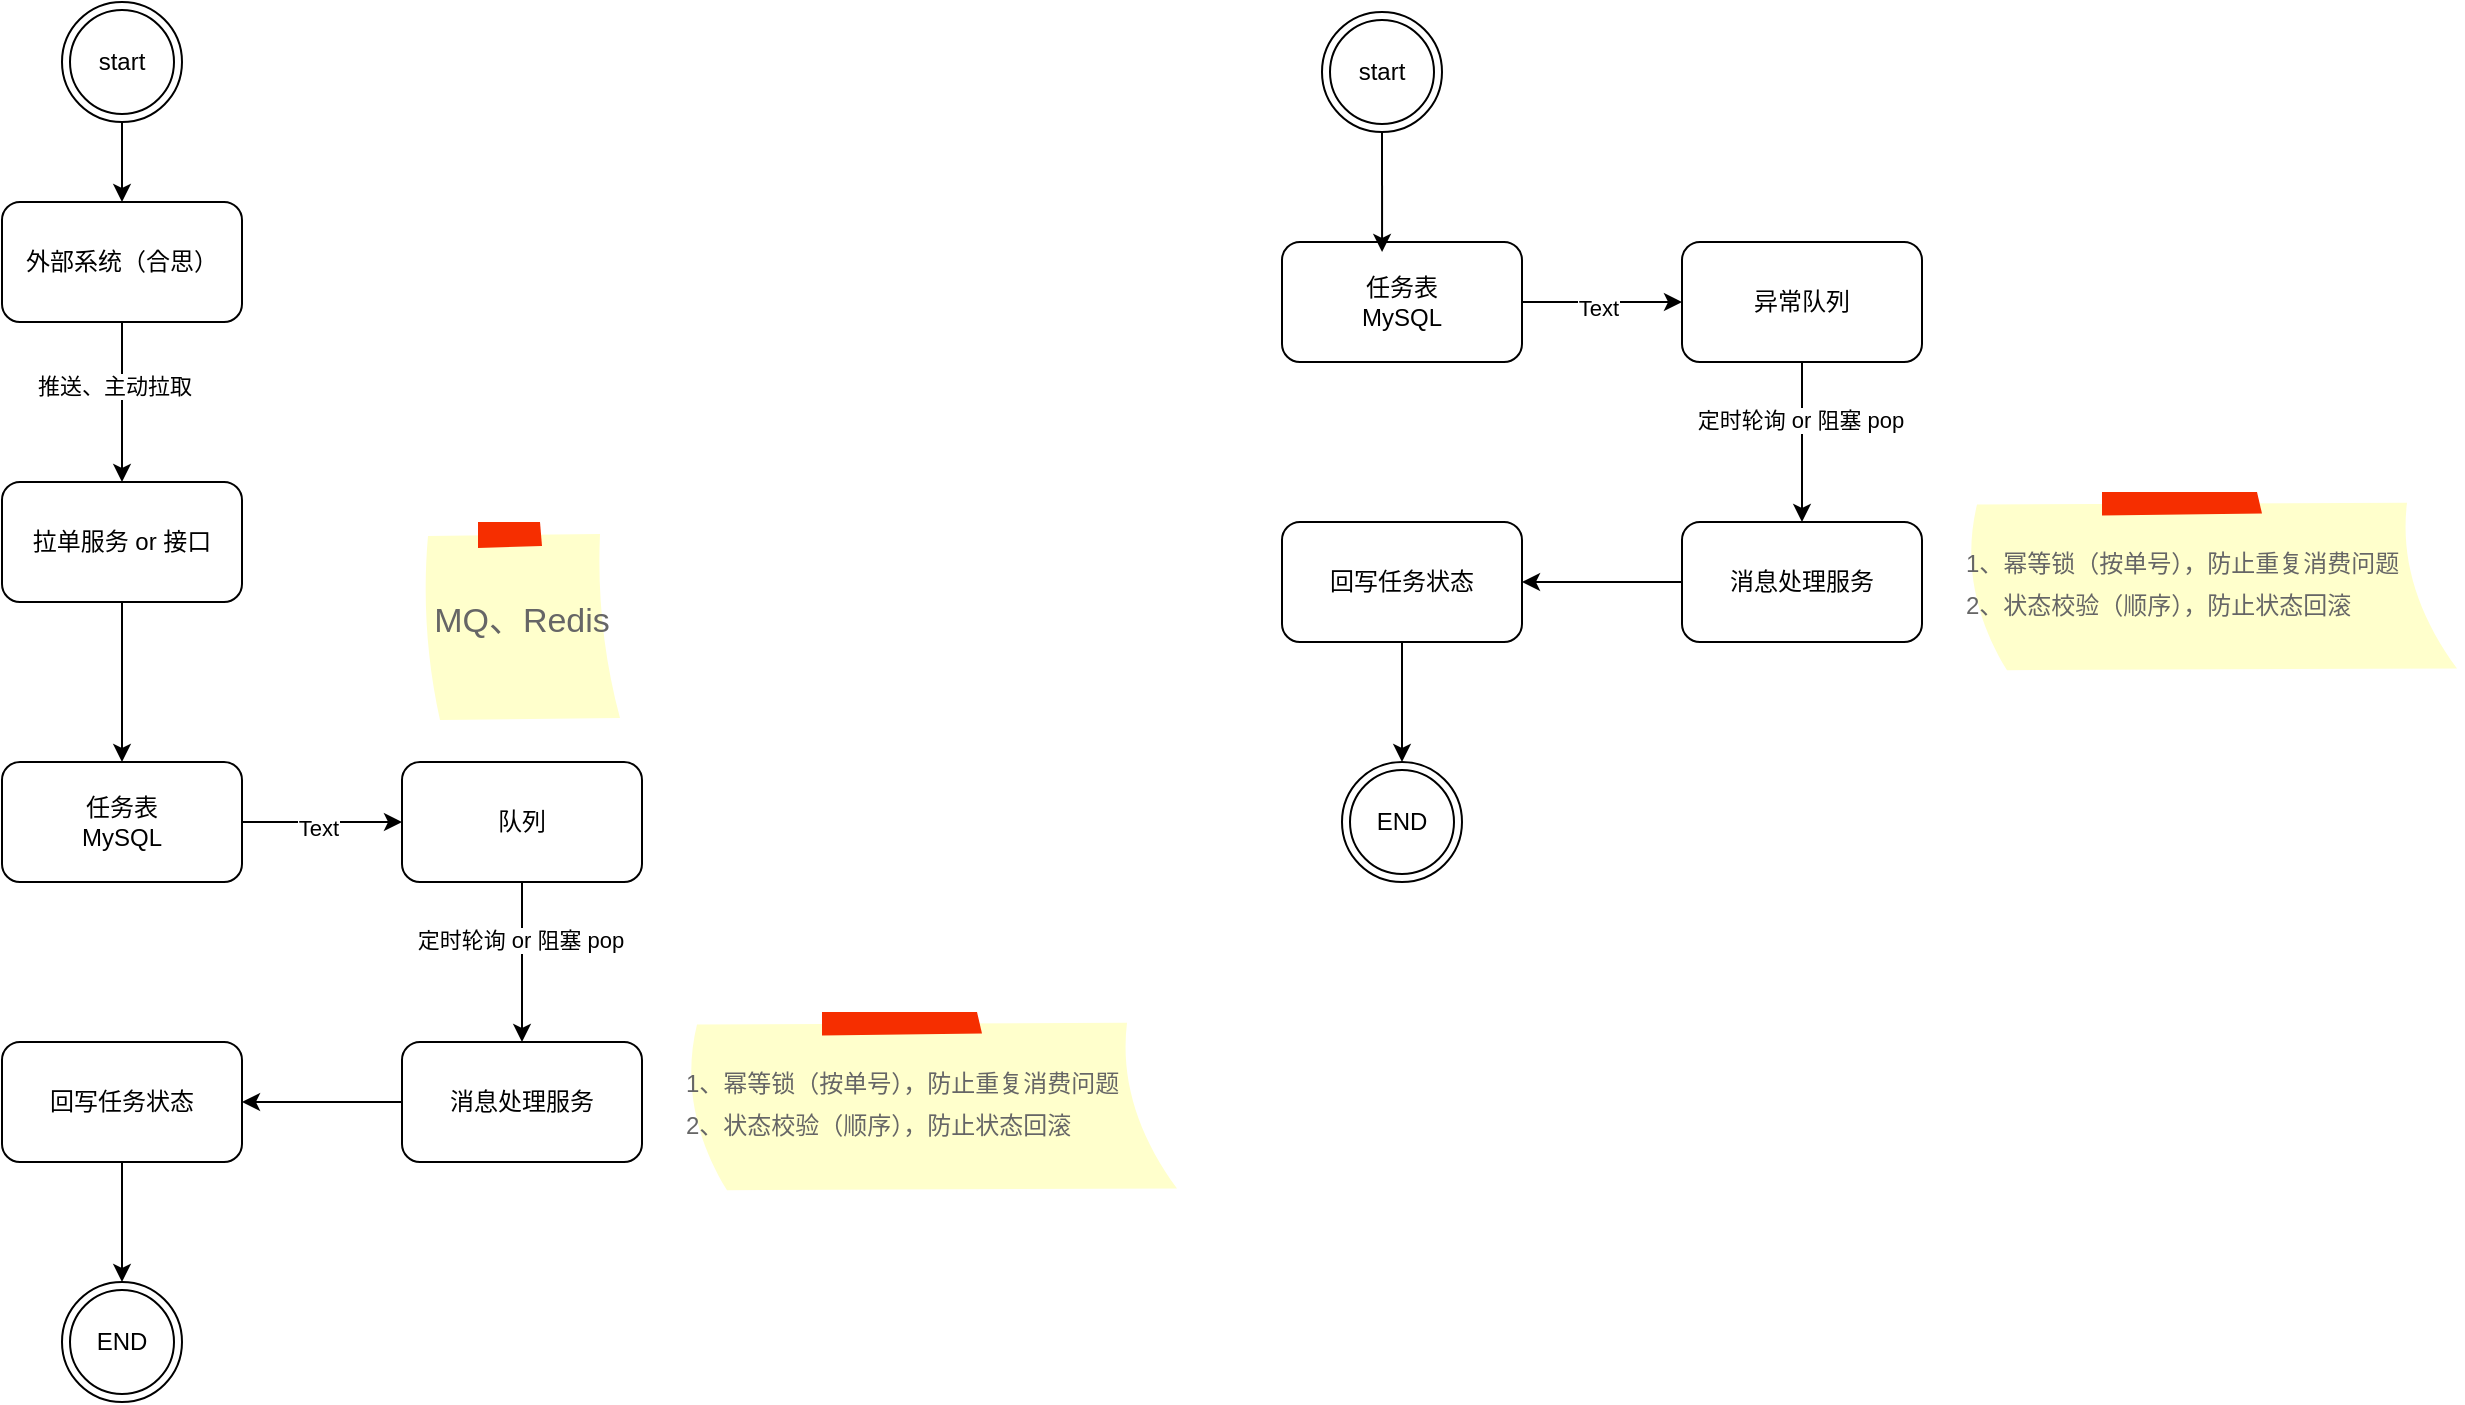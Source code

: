 <mxfile version="26.2.3">
  <diagram name="第 1 页" id="Wp1IoGdNccv3mP3BWe9S">
    <mxGraphModel dx="1428" dy="785" grid="1" gridSize="10" guides="1" tooltips="1" connect="1" arrows="1" fold="1" page="1" pageScale="1" pageWidth="1654" pageHeight="2336" math="0" shadow="0">
      <root>
        <mxCell id="0" />
        <mxCell id="1" parent="0" />
        <mxCell id="u-FvYeE5L0ytRQcUQXWl-4" value="" style="edgeStyle=orthogonalEdgeStyle;rounded=0;orthogonalLoop=1;jettySize=auto;html=1;" edge="1" parent="1" source="u-FvYeE5L0ytRQcUQXWl-1" target="u-FvYeE5L0ytRQcUQXWl-3">
          <mxGeometry relative="1" as="geometry" />
        </mxCell>
        <mxCell id="u-FvYeE5L0ytRQcUQXWl-11" value="推送、主动拉取" style="edgeLabel;html=1;align=center;verticalAlign=middle;resizable=0;points=[];" vertex="1" connectable="0" parent="u-FvYeE5L0ytRQcUQXWl-4">
          <mxGeometry x="-0.2" y="-4" relative="1" as="geometry">
            <mxPoint as="offset" />
          </mxGeometry>
        </mxCell>
        <mxCell id="u-FvYeE5L0ytRQcUQXWl-1" value="外部系统（合思）" style="rounded=1;whiteSpace=wrap;html=1;" vertex="1" parent="1">
          <mxGeometry x="340" y="200" width="120" height="60" as="geometry" />
        </mxCell>
        <mxCell id="u-FvYeE5L0ytRQcUQXWl-6" value="" style="edgeStyle=orthogonalEdgeStyle;rounded=0;orthogonalLoop=1;jettySize=auto;html=1;" edge="1" parent="1" source="u-FvYeE5L0ytRQcUQXWl-3" target="u-FvYeE5L0ytRQcUQXWl-5">
          <mxGeometry relative="1" as="geometry" />
        </mxCell>
        <mxCell id="u-FvYeE5L0ytRQcUQXWl-3" value="拉单服务 or 接口" style="whiteSpace=wrap;html=1;rounded=1;" vertex="1" parent="1">
          <mxGeometry x="340" y="340" width="120" height="60" as="geometry" />
        </mxCell>
        <mxCell id="u-FvYeE5L0ytRQcUQXWl-8" value="" style="edgeStyle=orthogonalEdgeStyle;rounded=0;orthogonalLoop=1;jettySize=auto;html=1;" edge="1" parent="1" source="u-FvYeE5L0ytRQcUQXWl-5" target="u-FvYeE5L0ytRQcUQXWl-7">
          <mxGeometry relative="1" as="geometry" />
        </mxCell>
        <mxCell id="u-FvYeE5L0ytRQcUQXWl-20" value="Text" style="edgeLabel;html=1;align=center;verticalAlign=middle;resizable=0;points=[];" vertex="1" connectable="0" parent="u-FvYeE5L0ytRQcUQXWl-8">
          <mxGeometry x="-0.05" y="-3" relative="1" as="geometry">
            <mxPoint as="offset" />
          </mxGeometry>
        </mxCell>
        <mxCell id="u-FvYeE5L0ytRQcUQXWl-5" value="任务表&lt;div&gt;MySQL&lt;/div&gt;" style="whiteSpace=wrap;html=1;rounded=1;" vertex="1" parent="1">
          <mxGeometry x="340" y="480" width="120" height="60" as="geometry" />
        </mxCell>
        <mxCell id="u-FvYeE5L0ytRQcUQXWl-10" value="" style="edgeStyle=orthogonalEdgeStyle;rounded=0;orthogonalLoop=1;jettySize=auto;html=1;" edge="1" parent="1" source="u-FvYeE5L0ytRQcUQXWl-7" target="u-FvYeE5L0ytRQcUQXWl-9">
          <mxGeometry relative="1" as="geometry" />
        </mxCell>
        <mxCell id="u-FvYeE5L0ytRQcUQXWl-15" value="定时轮询 or 阻塞 pop" style="edgeLabel;html=1;align=center;verticalAlign=middle;resizable=0;points=[];" vertex="1" connectable="0" parent="u-FvYeE5L0ytRQcUQXWl-10">
          <mxGeometry x="-0.275" y="-1" relative="1" as="geometry">
            <mxPoint as="offset" />
          </mxGeometry>
        </mxCell>
        <mxCell id="u-FvYeE5L0ytRQcUQXWl-7" value="队列" style="whiteSpace=wrap;html=1;rounded=1;" vertex="1" parent="1">
          <mxGeometry x="540" y="480" width="120" height="60" as="geometry" />
        </mxCell>
        <mxCell id="u-FvYeE5L0ytRQcUQXWl-18" value="" style="edgeStyle=orthogonalEdgeStyle;rounded=0;orthogonalLoop=1;jettySize=auto;html=1;" edge="1" parent="1" source="u-FvYeE5L0ytRQcUQXWl-9" target="u-FvYeE5L0ytRQcUQXWl-17">
          <mxGeometry relative="1" as="geometry" />
        </mxCell>
        <mxCell id="u-FvYeE5L0ytRQcUQXWl-9" value="消息处理服务" style="whiteSpace=wrap;html=1;rounded=1;" vertex="1" parent="1">
          <mxGeometry x="540" y="620" width="120" height="60" as="geometry" />
        </mxCell>
        <mxCell id="u-FvYeE5L0ytRQcUQXWl-13" value="MQ、Redis" style="strokeWidth=1;shadow=0;dashed=0;align=center;html=1;shape=mxgraph.mockup.text.stickyNote2;fontColor=#666666;mainText=;fontSize=17;whiteSpace=wrap;fillColor=#ffffcc;strokeColor=#F62E00;" vertex="1" parent="1">
          <mxGeometry x="550" y="360" width="100" height="100" as="geometry" />
        </mxCell>
        <mxCell id="u-FvYeE5L0ytRQcUQXWl-16" value="&lt;font style=&quot;font-size: 12px;&quot;&gt;1、幂等锁（按单号），防止重复消费问题&lt;/font&gt;&lt;div&gt;&lt;font style=&quot;font-size: 12px;&quot;&gt;2、状态校验（顺序），防止状态回滚&lt;/font&gt;&lt;/div&gt;" style="strokeWidth=1;shadow=0;dashed=0;align=left;html=1;shape=mxgraph.mockup.text.stickyNote2;fontColor=#666666;mainText=;fontSize=17;whiteSpace=wrap;fillColor=#ffffcc;strokeColor=#F62E00;" vertex="1" parent="1">
          <mxGeometry x="680" y="605" width="250" height="90" as="geometry" />
        </mxCell>
        <mxCell id="u-FvYeE5L0ytRQcUQXWl-23" style="edgeStyle=orthogonalEdgeStyle;rounded=0;orthogonalLoop=1;jettySize=auto;html=1;exitX=0.5;exitY=1;exitDx=0;exitDy=0;entryX=0.5;entryY=0;entryDx=0;entryDy=0;" edge="1" parent="1" source="u-FvYeE5L0ytRQcUQXWl-17" target="u-FvYeE5L0ytRQcUQXWl-22">
          <mxGeometry relative="1" as="geometry" />
        </mxCell>
        <mxCell id="u-FvYeE5L0ytRQcUQXWl-17" value="回写任务状态" style="whiteSpace=wrap;html=1;rounded=1;" vertex="1" parent="1">
          <mxGeometry x="340" y="620" width="120" height="60" as="geometry" />
        </mxCell>
        <mxCell id="u-FvYeE5L0ytRQcUQXWl-22" value="END" style="ellipse;shape=doubleEllipse;html=1;dashed=0;whiteSpace=wrap;aspect=fixed;" vertex="1" parent="1">
          <mxGeometry x="370" y="740" width="60" height="60" as="geometry" />
        </mxCell>
        <mxCell id="u-FvYeE5L0ytRQcUQXWl-25" style="edgeStyle=orthogonalEdgeStyle;rounded=0;orthogonalLoop=1;jettySize=auto;html=1;exitX=0.5;exitY=1;exitDx=0;exitDy=0;entryX=0.5;entryY=0;entryDx=0;entryDy=0;" edge="1" parent="1" source="u-FvYeE5L0ytRQcUQXWl-24" target="u-FvYeE5L0ytRQcUQXWl-1">
          <mxGeometry relative="1" as="geometry" />
        </mxCell>
        <mxCell id="u-FvYeE5L0ytRQcUQXWl-24" value="start" style="ellipse;shape=doubleEllipse;html=1;dashed=0;whiteSpace=wrap;aspect=fixed;" vertex="1" parent="1">
          <mxGeometry x="370" y="100" width="60" height="60" as="geometry" />
        </mxCell>
        <mxCell id="u-FvYeE5L0ytRQcUQXWl-31" value="" style="edgeStyle=orthogonalEdgeStyle;rounded=0;orthogonalLoop=1;jettySize=auto;html=1;" edge="1" parent="1" source="u-FvYeE5L0ytRQcUQXWl-33" target="u-FvYeE5L0ytRQcUQXWl-36">
          <mxGeometry relative="1" as="geometry" />
        </mxCell>
        <mxCell id="u-FvYeE5L0ytRQcUQXWl-32" value="Text" style="edgeLabel;html=1;align=center;verticalAlign=middle;resizable=0;points=[];" vertex="1" connectable="0" parent="u-FvYeE5L0ytRQcUQXWl-31">
          <mxGeometry x="-0.05" y="-3" relative="1" as="geometry">
            <mxPoint as="offset" />
          </mxGeometry>
        </mxCell>
        <mxCell id="u-FvYeE5L0ytRQcUQXWl-33" value="任务表&lt;div&gt;MySQL&lt;/div&gt;" style="whiteSpace=wrap;html=1;rounded=1;" vertex="1" parent="1">
          <mxGeometry x="980" y="220" width="120" height="60" as="geometry" />
        </mxCell>
        <mxCell id="u-FvYeE5L0ytRQcUQXWl-34" value="" style="edgeStyle=orthogonalEdgeStyle;rounded=0;orthogonalLoop=1;jettySize=auto;html=1;" edge="1" parent="1" source="u-FvYeE5L0ytRQcUQXWl-36" target="u-FvYeE5L0ytRQcUQXWl-38">
          <mxGeometry relative="1" as="geometry" />
        </mxCell>
        <mxCell id="u-FvYeE5L0ytRQcUQXWl-35" value="定时轮询 or 阻塞 pop" style="edgeLabel;html=1;align=center;verticalAlign=middle;resizable=0;points=[];" vertex="1" connectable="0" parent="u-FvYeE5L0ytRQcUQXWl-34">
          <mxGeometry x="-0.275" y="-1" relative="1" as="geometry">
            <mxPoint as="offset" />
          </mxGeometry>
        </mxCell>
        <mxCell id="u-FvYeE5L0ytRQcUQXWl-36" value="异常队列" style="whiteSpace=wrap;html=1;rounded=1;" vertex="1" parent="1">
          <mxGeometry x="1180" y="220" width="120" height="60" as="geometry" />
        </mxCell>
        <mxCell id="u-FvYeE5L0ytRQcUQXWl-37" value="" style="edgeStyle=orthogonalEdgeStyle;rounded=0;orthogonalLoop=1;jettySize=auto;html=1;" edge="1" parent="1" source="u-FvYeE5L0ytRQcUQXWl-38" target="u-FvYeE5L0ytRQcUQXWl-42">
          <mxGeometry relative="1" as="geometry" />
        </mxCell>
        <mxCell id="u-FvYeE5L0ytRQcUQXWl-38" value="消息处理服务" style="whiteSpace=wrap;html=1;rounded=1;" vertex="1" parent="1">
          <mxGeometry x="1180" y="360" width="120" height="60" as="geometry" />
        </mxCell>
        <mxCell id="u-FvYeE5L0ytRQcUQXWl-40" value="&lt;font style=&quot;font-size: 12px;&quot;&gt;1、幂等锁（按单号），防止重复消费问题&lt;/font&gt;&lt;div&gt;&lt;font style=&quot;font-size: 12px;&quot;&gt;2、状态校验（顺序），防止状态回滚&lt;/font&gt;&lt;/div&gt;" style="strokeWidth=1;shadow=0;dashed=0;align=left;html=1;shape=mxgraph.mockup.text.stickyNote2;fontColor=#666666;mainText=;fontSize=17;whiteSpace=wrap;fillColor=#ffffcc;strokeColor=#F62E00;" vertex="1" parent="1">
          <mxGeometry x="1320" y="345" width="250" height="90" as="geometry" />
        </mxCell>
        <mxCell id="u-FvYeE5L0ytRQcUQXWl-41" style="edgeStyle=orthogonalEdgeStyle;rounded=0;orthogonalLoop=1;jettySize=auto;html=1;exitX=0.5;exitY=1;exitDx=0;exitDy=0;entryX=0.5;entryY=0;entryDx=0;entryDy=0;" edge="1" parent="1" source="u-FvYeE5L0ytRQcUQXWl-42" target="u-FvYeE5L0ytRQcUQXWl-43">
          <mxGeometry relative="1" as="geometry" />
        </mxCell>
        <mxCell id="u-FvYeE5L0ytRQcUQXWl-42" value="回写任务状态" style="whiteSpace=wrap;html=1;rounded=1;" vertex="1" parent="1">
          <mxGeometry x="980" y="360" width="120" height="60" as="geometry" />
        </mxCell>
        <mxCell id="u-FvYeE5L0ytRQcUQXWl-43" value="END" style="ellipse;shape=doubleEllipse;html=1;dashed=0;whiteSpace=wrap;aspect=fixed;" vertex="1" parent="1">
          <mxGeometry x="1010" y="480" width="60" height="60" as="geometry" />
        </mxCell>
        <mxCell id="u-FvYeE5L0ytRQcUQXWl-44" style="edgeStyle=orthogonalEdgeStyle;rounded=0;orthogonalLoop=1;jettySize=auto;html=1;exitX=0.5;exitY=1;exitDx=0;exitDy=0;entryX=0.417;entryY=0.083;entryDx=0;entryDy=0;entryPerimeter=0;" edge="1" parent="1" source="u-FvYeE5L0ytRQcUQXWl-45" target="u-FvYeE5L0ytRQcUQXWl-33">
          <mxGeometry relative="1" as="geometry">
            <mxPoint x="1030" y="205" as="targetPoint" />
          </mxGeometry>
        </mxCell>
        <mxCell id="u-FvYeE5L0ytRQcUQXWl-45" value="start" style="ellipse;shape=doubleEllipse;html=1;dashed=0;whiteSpace=wrap;aspect=fixed;" vertex="1" parent="1">
          <mxGeometry x="1000" y="105" width="60" height="60" as="geometry" />
        </mxCell>
      </root>
    </mxGraphModel>
  </diagram>
</mxfile>
